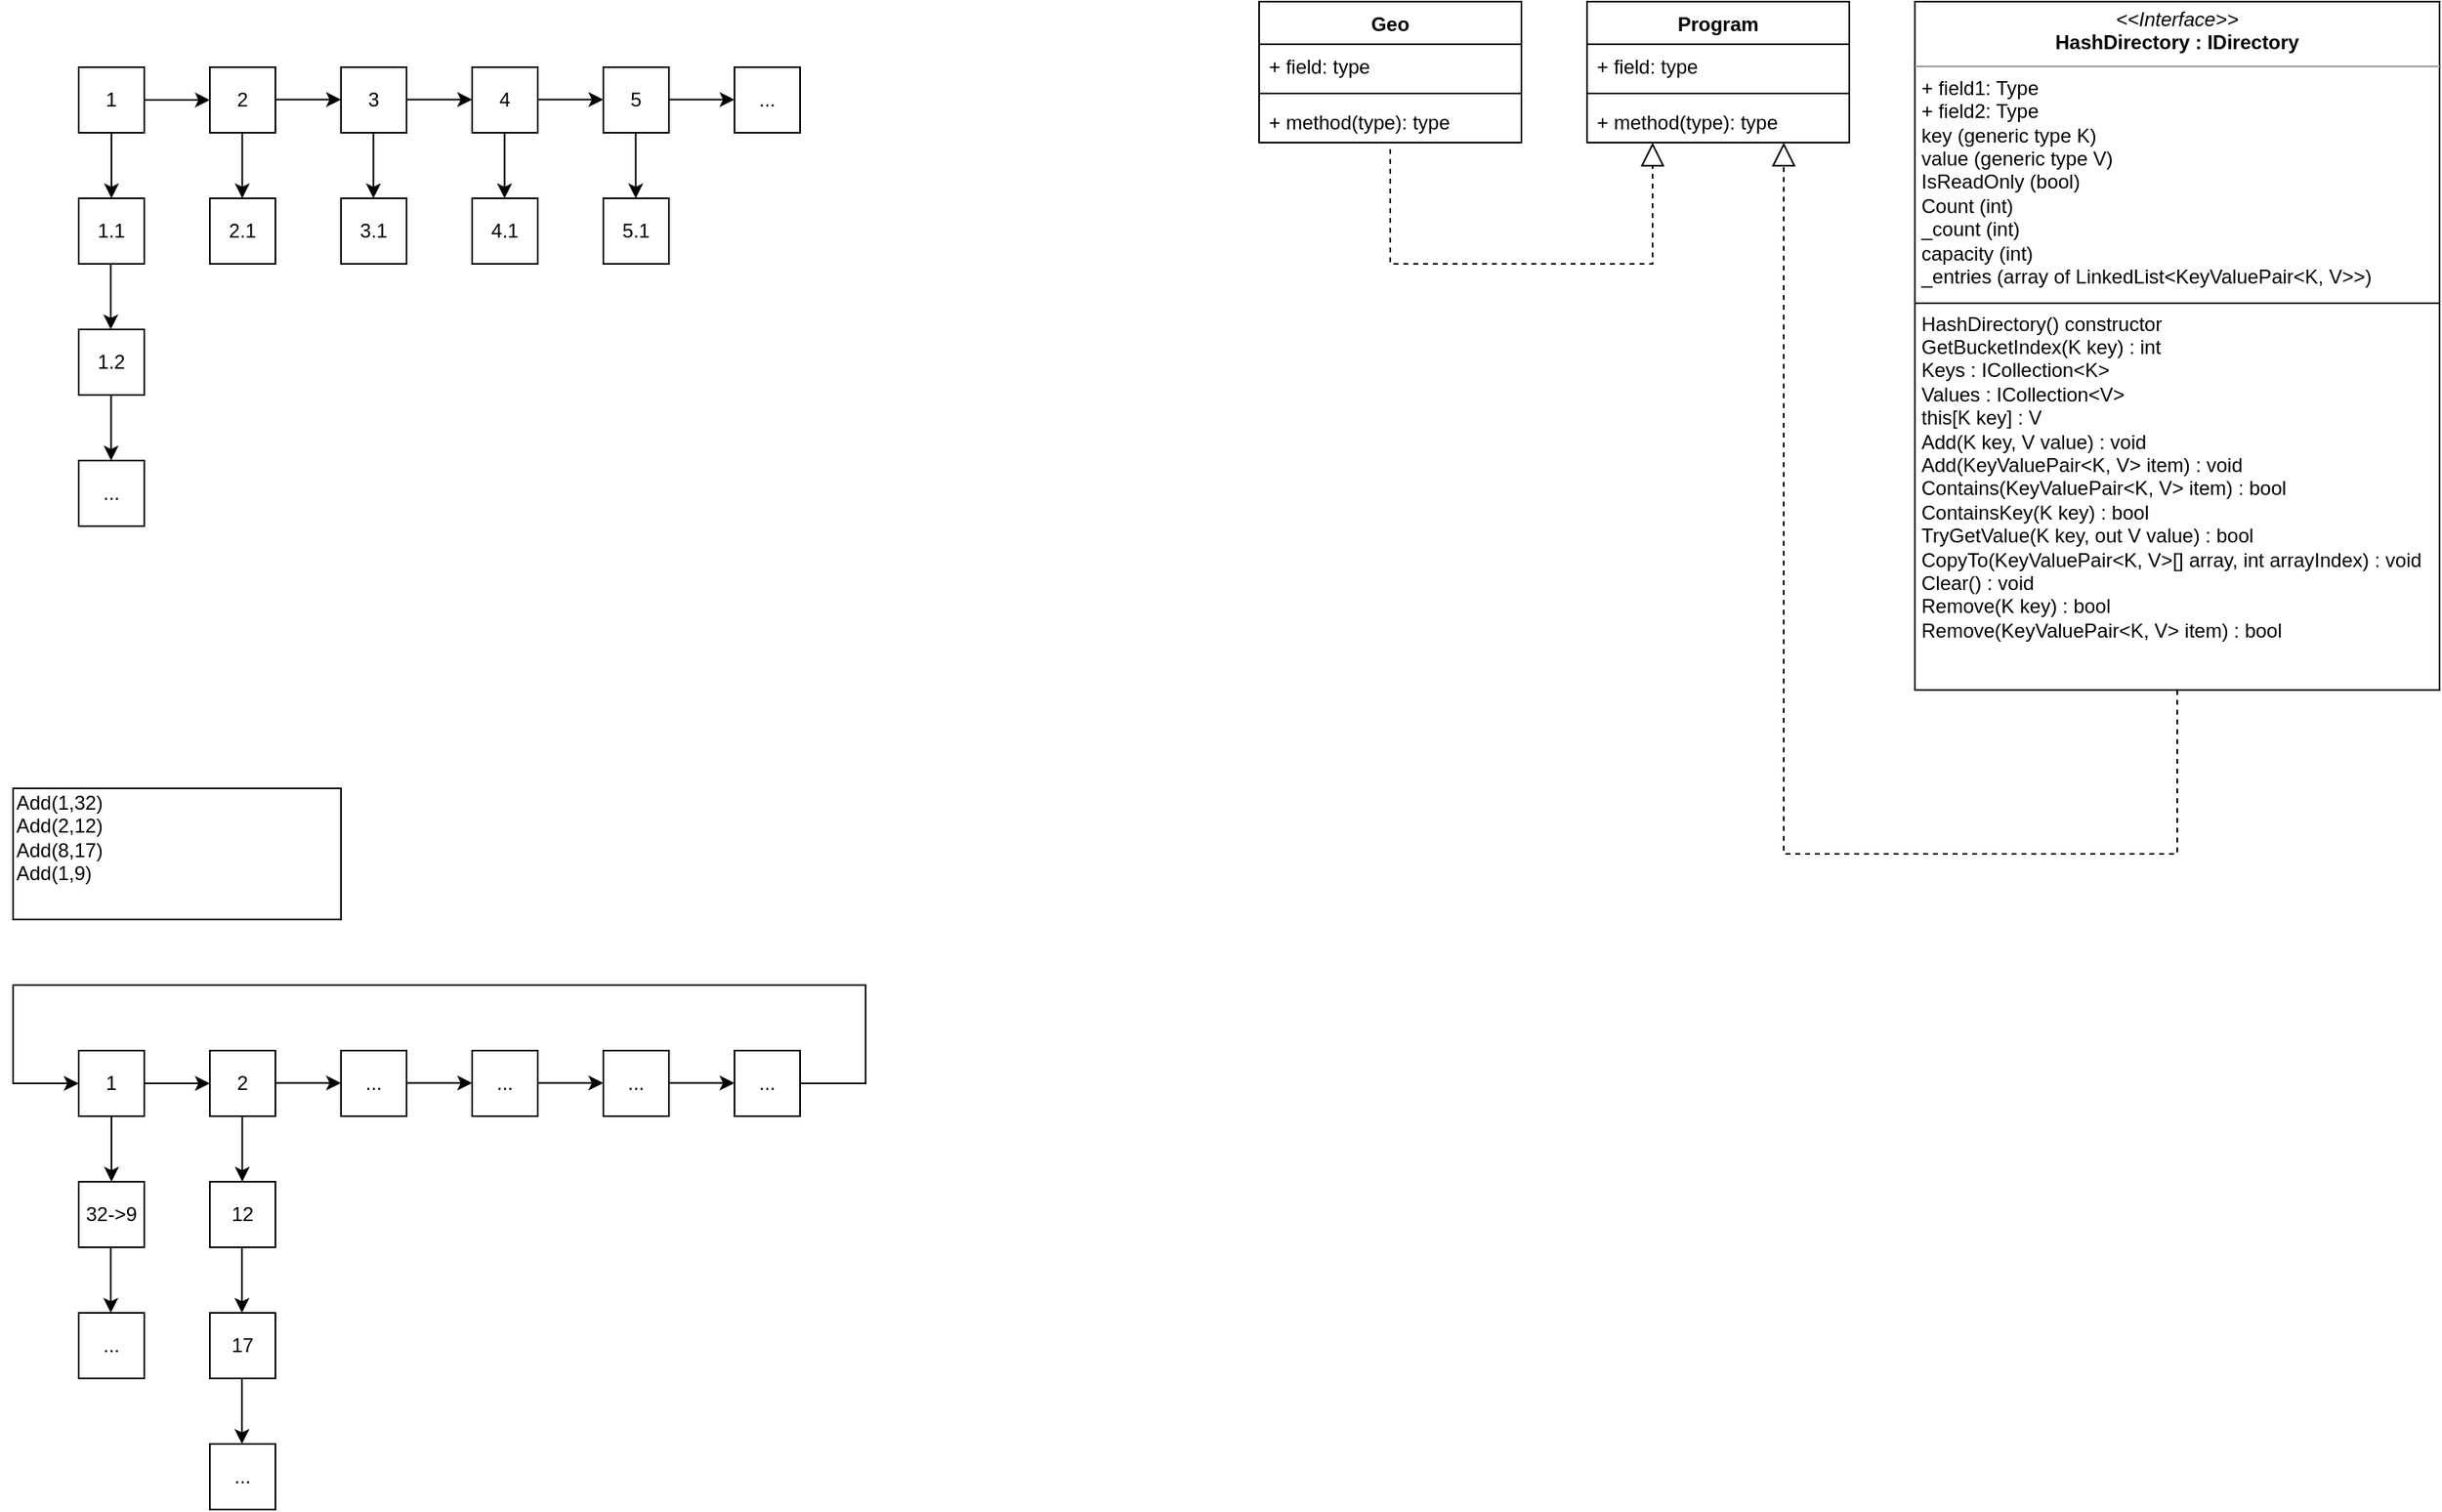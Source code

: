 <mxfile version="20.8.10" type="device"><diagram name="Page-1" id="0Y9Gi78zuXVxa9KQIoYp"><mxGraphModel dx="956" dy="859" grid="1" gridSize="10" guides="1" tooltips="1" connect="1" arrows="1" fold="1" page="1" pageScale="2" pageWidth="827" pageHeight="1169" math="0" shadow="0"><root><mxCell id="0"/><mxCell id="1" parent="0"/><mxCell id="LIYk4P1yhqLaOnHKELfY-3" value="" style="whiteSpace=wrap;html=1;aspect=fixed;" parent="1" vertex="1"><mxGeometry x="360" y="80" width="40" height="40" as="geometry"/></mxCell><mxCell id="LIYk4P1yhqLaOnHKELfY-4" value="" style="whiteSpace=wrap;html=1;aspect=fixed;" parent="1" vertex="1"><mxGeometry x="440" y="80" width="40" height="40" as="geometry"/></mxCell><mxCell id="LIYk4P1yhqLaOnHKELfY-5" value="" style="whiteSpace=wrap;html=1;aspect=fixed;" parent="1" vertex="1"><mxGeometry x="520" y="80" width="40" height="40" as="geometry"/></mxCell><mxCell id="LIYk4P1yhqLaOnHKELfY-6" value="" style="whiteSpace=wrap;html=1;aspect=fixed;" parent="1" vertex="1"><mxGeometry x="280" y="80" width="40" height="40" as="geometry"/></mxCell><mxCell id="LIYk4P1yhqLaOnHKELfY-7" value="" style="whiteSpace=wrap;html=1;aspect=fixed;" parent="1" vertex="1"><mxGeometry x="200" y="80" width="40" height="40" as="geometry"/></mxCell><mxCell id="LIYk4P1yhqLaOnHKELfY-8" value="" style="whiteSpace=wrap;html=1;aspect=fixed;" parent="1" vertex="1"><mxGeometry x="600" y="80" width="40" height="40" as="geometry"/></mxCell><mxCell id="LIYk4P1yhqLaOnHKELfY-9" value="" style="whiteSpace=wrap;html=1;aspect=fixed;" parent="1" vertex="1"><mxGeometry x="200" y="160" width="40" height="40" as="geometry"/></mxCell><mxCell id="LIYk4P1yhqLaOnHKELfY-10" value="" style="whiteSpace=wrap;html=1;aspect=fixed;" parent="1" vertex="1"><mxGeometry x="200" y="240" width="40" height="40" as="geometry"/></mxCell><mxCell id="LIYk4P1yhqLaOnHKELfY-11" value="" style="whiteSpace=wrap;html=1;aspect=fixed;" parent="1" vertex="1"><mxGeometry x="200" y="320" width="40" height="40" as="geometry"/></mxCell><mxCell id="LIYk4P1yhqLaOnHKELfY-12" value="" style="whiteSpace=wrap;html=1;aspect=fixed;" parent="1" vertex="1"><mxGeometry x="280" y="160" width="40" height="40" as="geometry"/></mxCell><mxCell id="LIYk4P1yhqLaOnHKELfY-13" value="" style="whiteSpace=wrap;html=1;aspect=fixed;" parent="1" vertex="1"><mxGeometry x="360" y="160" width="40" height="40" as="geometry"/></mxCell><mxCell id="LIYk4P1yhqLaOnHKELfY-14" value="" style="whiteSpace=wrap;html=1;aspect=fixed;" parent="1" vertex="1"><mxGeometry x="440" y="160" width="40" height="40" as="geometry"/></mxCell><mxCell id="LIYk4P1yhqLaOnHKELfY-15" value="" style="whiteSpace=wrap;html=1;aspect=fixed;" parent="1" vertex="1"><mxGeometry x="520" y="160" width="40" height="40" as="geometry"/></mxCell><mxCell id="LIYk4P1yhqLaOnHKELfY-17" value="" style="endArrow=classic;html=1;rounded=0;exitX=0.5;exitY=1;exitDx=0;exitDy=0;entryX=0.5;entryY=0;entryDx=0;entryDy=0;" parent="1" source="LIYk4P1yhqLaOnHKELfY-7" target="LIYk4P1yhqLaOnHKELfY-9" edge="1"><mxGeometry width="50" height="50" relative="1" as="geometry"><mxPoint x="390" y="150" as="sourcePoint"/><mxPoint x="440" y="100" as="targetPoint"/></mxGeometry></mxCell><mxCell id="LIYk4P1yhqLaOnHKELfY-18" value="" style="endArrow=classic;html=1;rounded=0;exitX=0.5;exitY=1;exitDx=0;exitDy=0;entryX=0.5;entryY=0;entryDx=0;entryDy=0;" parent="1" edge="1"><mxGeometry width="50" height="50" relative="1" as="geometry"><mxPoint x="219.58" y="200" as="sourcePoint"/><mxPoint x="219.58" y="240" as="targetPoint"/></mxGeometry></mxCell><mxCell id="LIYk4P1yhqLaOnHKELfY-19" value="" style="endArrow=classic;html=1;rounded=0;exitX=0.5;exitY=1;exitDx=0;exitDy=0;entryX=0.5;entryY=0;entryDx=0;entryDy=0;" parent="1" edge="1"><mxGeometry width="50" height="50" relative="1" as="geometry"><mxPoint x="219.76" y="280" as="sourcePoint"/><mxPoint x="219.76" y="320" as="targetPoint"/></mxGeometry></mxCell><mxCell id="LIYk4P1yhqLaOnHKELfY-20" value="" style="endArrow=classic;html=1;rounded=0;exitX=0.5;exitY=1;exitDx=0;exitDy=0;entryX=0.5;entryY=0;entryDx=0;entryDy=0;" parent="1" edge="1"><mxGeometry width="50" height="50" relative="1" as="geometry"><mxPoint x="299.76" y="120" as="sourcePoint"/><mxPoint x="299.76" y="160" as="targetPoint"/></mxGeometry></mxCell><mxCell id="LIYk4P1yhqLaOnHKELfY-21" value="" style="endArrow=classic;html=1;rounded=0;exitX=0.5;exitY=1;exitDx=0;exitDy=0;entryX=0.5;entryY=0;entryDx=0;entryDy=0;" parent="1" edge="1"><mxGeometry width="50" height="50" relative="1" as="geometry"><mxPoint x="379.76" y="120" as="sourcePoint"/><mxPoint x="379.76" y="160" as="targetPoint"/></mxGeometry></mxCell><mxCell id="LIYk4P1yhqLaOnHKELfY-22" value="" style="endArrow=classic;html=1;rounded=0;exitX=0.5;exitY=1;exitDx=0;exitDy=0;entryX=0.5;entryY=0;entryDx=0;entryDy=0;" parent="1" edge="1"><mxGeometry width="50" height="50" relative="1" as="geometry"><mxPoint x="459.76" y="120" as="sourcePoint"/><mxPoint x="459.76" y="160" as="targetPoint"/></mxGeometry></mxCell><mxCell id="LIYk4P1yhqLaOnHKELfY-23" value="" style="endArrow=classic;html=1;rounded=0;exitX=0.5;exitY=1;exitDx=0;exitDy=0;entryX=0.5;entryY=0;entryDx=0;entryDy=0;" parent="1" edge="1"><mxGeometry width="50" height="50" relative="1" as="geometry"><mxPoint x="539.76" y="120" as="sourcePoint"/><mxPoint x="539.76" y="160" as="targetPoint"/></mxGeometry></mxCell><mxCell id="LIYk4P1yhqLaOnHKELfY-25" value="" style="endArrow=classic;html=1;rounded=0;exitX=1;exitY=0.5;exitDx=0;exitDy=0;entryX=0;entryY=0.5;entryDx=0;entryDy=0;" parent="1" source="LIYk4P1yhqLaOnHKELfY-7" target="LIYk4P1yhqLaOnHKELfY-6" edge="1"><mxGeometry width="50" height="50" relative="1" as="geometry"><mxPoint x="320" y="220" as="sourcePoint"/><mxPoint x="370" y="170" as="targetPoint"/></mxGeometry></mxCell><mxCell id="LIYk4P1yhqLaOnHKELfY-26" value="" style="endArrow=classic;html=1;rounded=0;exitX=1;exitY=0.5;exitDx=0;exitDy=0;entryX=0;entryY=0.5;entryDx=0;entryDy=0;" parent="1" edge="1"><mxGeometry width="50" height="50" relative="1" as="geometry"><mxPoint x="320" y="99.76" as="sourcePoint"/><mxPoint x="360" y="99.76" as="targetPoint"/></mxGeometry></mxCell><mxCell id="LIYk4P1yhqLaOnHKELfY-27" value="" style="endArrow=classic;html=1;rounded=0;exitX=1;exitY=0.5;exitDx=0;exitDy=0;entryX=0;entryY=0.5;entryDx=0;entryDy=0;" parent="1" edge="1"><mxGeometry width="50" height="50" relative="1" as="geometry"><mxPoint x="400" y="99.76" as="sourcePoint"/><mxPoint x="440" y="99.76" as="targetPoint"/></mxGeometry></mxCell><mxCell id="LIYk4P1yhqLaOnHKELfY-28" value="" style="endArrow=classic;html=1;rounded=0;exitX=1;exitY=0.5;exitDx=0;exitDy=0;entryX=0;entryY=0.5;entryDx=0;entryDy=0;" parent="1" edge="1"><mxGeometry width="50" height="50" relative="1" as="geometry"><mxPoint x="480" y="99.76" as="sourcePoint"/><mxPoint x="520" y="99.76" as="targetPoint"/></mxGeometry></mxCell><mxCell id="LIYk4P1yhqLaOnHKELfY-29" value="" style="endArrow=classic;html=1;rounded=0;exitX=1;exitY=0.5;exitDx=0;exitDy=0;entryX=0;entryY=0.5;entryDx=0;entryDy=0;" parent="1" edge="1"><mxGeometry width="50" height="50" relative="1" as="geometry"><mxPoint x="560" y="99.76" as="sourcePoint"/><mxPoint x="600" y="99.76" as="targetPoint"/></mxGeometry></mxCell><mxCell id="LIYk4P1yhqLaOnHKELfY-31" value="1" style="text;html=1;strokeColor=none;fillColor=none;align=center;verticalAlign=middle;whiteSpace=wrap;rounded=0;" parent="1" vertex="1"><mxGeometry x="200" y="80" width="40" height="40" as="geometry"/></mxCell><mxCell id="LIYk4P1yhqLaOnHKELfY-32" value="2" style="text;html=1;strokeColor=none;fillColor=none;align=center;verticalAlign=middle;whiteSpace=wrap;rounded=0;" parent="1" vertex="1"><mxGeometry x="280" y="80" width="40" height="40" as="geometry"/></mxCell><mxCell id="LIYk4P1yhqLaOnHKELfY-33" value="3" style="text;html=1;strokeColor=none;fillColor=none;align=center;verticalAlign=middle;whiteSpace=wrap;rounded=0;" parent="1" vertex="1"><mxGeometry x="360" y="80" width="40" height="40" as="geometry"/></mxCell><mxCell id="LIYk4P1yhqLaOnHKELfY-34" value="4" style="text;html=1;strokeColor=none;fillColor=none;align=center;verticalAlign=middle;whiteSpace=wrap;rounded=0;" parent="1" vertex="1"><mxGeometry x="440" y="80" width="40" height="40" as="geometry"/></mxCell><mxCell id="LIYk4P1yhqLaOnHKELfY-35" value="5" style="text;html=1;strokeColor=none;fillColor=none;align=center;verticalAlign=middle;whiteSpace=wrap;rounded=0;" parent="1" vertex="1"><mxGeometry x="520" y="80" width="40" height="40" as="geometry"/></mxCell><mxCell id="LIYk4P1yhqLaOnHKELfY-36" value="..." style="text;html=1;strokeColor=none;fillColor=none;align=center;verticalAlign=middle;whiteSpace=wrap;rounded=0;" parent="1" vertex="1"><mxGeometry x="600" y="80" width="40" height="40" as="geometry"/></mxCell><mxCell id="LIYk4P1yhqLaOnHKELfY-38" value="1.1" style="text;html=1;strokeColor=none;fillColor=none;align=center;verticalAlign=middle;whiteSpace=wrap;rounded=0;" parent="1" vertex="1"><mxGeometry x="200" y="160" width="40" height="40" as="geometry"/></mxCell><mxCell id="LIYk4P1yhqLaOnHKELfY-39" value="2.1" style="text;html=1;strokeColor=none;fillColor=none;align=center;verticalAlign=middle;whiteSpace=wrap;rounded=0;" parent="1" vertex="1"><mxGeometry x="280" y="160" width="40" height="40" as="geometry"/></mxCell><mxCell id="LIYk4P1yhqLaOnHKELfY-40" value="3.1" style="text;html=1;strokeColor=none;fillColor=none;align=center;verticalAlign=middle;whiteSpace=wrap;rounded=0;" parent="1" vertex="1"><mxGeometry x="360" y="160" width="40" height="40" as="geometry"/></mxCell><mxCell id="LIYk4P1yhqLaOnHKELfY-41" value="4.1" style="text;html=1;strokeColor=none;fillColor=none;align=center;verticalAlign=middle;whiteSpace=wrap;rounded=0;" parent="1" vertex="1"><mxGeometry x="440" y="160" width="40" height="40" as="geometry"/></mxCell><mxCell id="LIYk4P1yhqLaOnHKELfY-42" value="5.1" style="text;html=1;strokeColor=none;fillColor=none;align=center;verticalAlign=middle;whiteSpace=wrap;rounded=0;" parent="1" vertex="1"><mxGeometry x="520" y="160" width="40" height="40" as="geometry"/></mxCell><mxCell id="LIYk4P1yhqLaOnHKELfY-43" value="1.2" style="text;html=1;strokeColor=none;fillColor=none;align=center;verticalAlign=middle;whiteSpace=wrap;rounded=0;" parent="1" vertex="1"><mxGeometry x="200" y="240" width="40" height="40" as="geometry"/></mxCell><mxCell id="LIYk4P1yhqLaOnHKELfY-44" value="..." style="text;html=1;strokeColor=none;fillColor=none;align=center;verticalAlign=middle;whiteSpace=wrap;rounded=0;" parent="1" vertex="1"><mxGeometry x="200" y="320" width="40" height="40" as="geometry"/></mxCell><mxCell id="LIYk4P1yhqLaOnHKELfY-45" value="" style="whiteSpace=wrap;html=1;aspect=fixed;" parent="1" vertex="1"><mxGeometry x="360" y="680" width="40" height="40" as="geometry"/></mxCell><mxCell id="LIYk4P1yhqLaOnHKELfY-46" value="" style="whiteSpace=wrap;html=1;aspect=fixed;" parent="1" vertex="1"><mxGeometry x="440" y="680" width="40" height="40" as="geometry"/></mxCell><mxCell id="LIYk4P1yhqLaOnHKELfY-47" value="" style="whiteSpace=wrap;html=1;aspect=fixed;" parent="1" vertex="1"><mxGeometry x="520" y="680" width="40" height="40" as="geometry"/></mxCell><mxCell id="LIYk4P1yhqLaOnHKELfY-48" value="" style="whiteSpace=wrap;html=1;aspect=fixed;" parent="1" vertex="1"><mxGeometry x="280" y="680" width="40" height="40" as="geometry"/></mxCell><mxCell id="LIYk4P1yhqLaOnHKELfY-49" value="" style="whiteSpace=wrap;html=1;aspect=fixed;" parent="1" vertex="1"><mxGeometry x="200" y="680" width="40" height="40" as="geometry"/></mxCell><mxCell id="LIYk4P1yhqLaOnHKELfY-50" value="" style="whiteSpace=wrap;html=1;aspect=fixed;" parent="1" vertex="1"><mxGeometry x="600" y="680" width="40" height="40" as="geometry"/></mxCell><mxCell id="LIYk4P1yhqLaOnHKELfY-51" value="" style="whiteSpace=wrap;html=1;aspect=fixed;" parent="1" vertex="1"><mxGeometry x="200" y="760" width="40" height="40" as="geometry"/></mxCell><mxCell id="LIYk4P1yhqLaOnHKELfY-52" value="" style="whiteSpace=wrap;html=1;aspect=fixed;" parent="1" vertex="1"><mxGeometry x="200" y="840" width="40" height="40" as="geometry"/></mxCell><mxCell id="LIYk4P1yhqLaOnHKELfY-54" value="" style="whiteSpace=wrap;html=1;aspect=fixed;" parent="1" vertex="1"><mxGeometry x="280" y="760" width="40" height="40" as="geometry"/></mxCell><mxCell id="LIYk4P1yhqLaOnHKELfY-58" value="" style="endArrow=classic;html=1;rounded=0;exitX=0.5;exitY=1;exitDx=0;exitDy=0;entryX=0.5;entryY=0;entryDx=0;entryDy=0;" parent="1" source="LIYk4P1yhqLaOnHKELfY-49" target="LIYk4P1yhqLaOnHKELfY-51" edge="1"><mxGeometry width="50" height="50" relative="1" as="geometry"><mxPoint x="390" y="750" as="sourcePoint"/><mxPoint x="440" y="700" as="targetPoint"/></mxGeometry></mxCell><mxCell id="LIYk4P1yhqLaOnHKELfY-59" value="" style="endArrow=classic;html=1;rounded=0;exitX=0.5;exitY=1;exitDx=0;exitDy=0;entryX=0.5;entryY=0;entryDx=0;entryDy=0;" parent="1" edge="1"><mxGeometry width="50" height="50" relative="1" as="geometry"><mxPoint x="219.58" y="800" as="sourcePoint"/><mxPoint x="219.58" y="840" as="targetPoint"/></mxGeometry></mxCell><mxCell id="LIYk4P1yhqLaOnHKELfY-61" value="" style="endArrow=classic;html=1;rounded=0;exitX=0.5;exitY=1;exitDx=0;exitDy=0;entryX=0.5;entryY=0;entryDx=0;entryDy=0;" parent="1" edge="1"><mxGeometry width="50" height="50" relative="1" as="geometry"><mxPoint x="299.76" y="720" as="sourcePoint"/><mxPoint x="299.76" y="760" as="targetPoint"/></mxGeometry></mxCell><mxCell id="LIYk4P1yhqLaOnHKELfY-65" value="" style="endArrow=classic;html=1;rounded=0;exitX=1;exitY=0.5;exitDx=0;exitDy=0;entryX=0;entryY=0.5;entryDx=0;entryDy=0;" parent="1" source="LIYk4P1yhqLaOnHKELfY-49" target="LIYk4P1yhqLaOnHKELfY-48" edge="1"><mxGeometry width="50" height="50" relative="1" as="geometry"><mxPoint x="320" y="820" as="sourcePoint"/><mxPoint x="370" y="770" as="targetPoint"/></mxGeometry></mxCell><mxCell id="LIYk4P1yhqLaOnHKELfY-66" value="" style="endArrow=classic;html=1;rounded=0;exitX=1;exitY=0.5;exitDx=0;exitDy=0;entryX=0;entryY=0.5;entryDx=0;entryDy=0;" parent="1" edge="1"><mxGeometry width="50" height="50" relative="1" as="geometry"><mxPoint x="320" y="699.76" as="sourcePoint"/><mxPoint x="360" y="699.76" as="targetPoint"/></mxGeometry></mxCell><mxCell id="LIYk4P1yhqLaOnHKELfY-67" value="" style="endArrow=classic;html=1;rounded=0;exitX=1;exitY=0.5;exitDx=0;exitDy=0;entryX=0;entryY=0.5;entryDx=0;entryDy=0;" parent="1" edge="1"><mxGeometry width="50" height="50" relative="1" as="geometry"><mxPoint x="400" y="699.76" as="sourcePoint"/><mxPoint x="440" y="699.76" as="targetPoint"/></mxGeometry></mxCell><mxCell id="LIYk4P1yhqLaOnHKELfY-68" value="" style="endArrow=classic;html=1;rounded=0;exitX=1;exitY=0.5;exitDx=0;exitDy=0;entryX=0;entryY=0.5;entryDx=0;entryDy=0;" parent="1" edge="1"><mxGeometry width="50" height="50" relative="1" as="geometry"><mxPoint x="480" y="699.76" as="sourcePoint"/><mxPoint x="520" y="699.76" as="targetPoint"/></mxGeometry></mxCell><mxCell id="LIYk4P1yhqLaOnHKELfY-69" value="" style="endArrow=classic;html=1;rounded=0;exitX=1;exitY=0.5;exitDx=0;exitDy=0;entryX=0;entryY=0.5;entryDx=0;entryDy=0;" parent="1" edge="1"><mxGeometry width="50" height="50" relative="1" as="geometry"><mxPoint x="560" y="699.76" as="sourcePoint"/><mxPoint x="600" y="699.76" as="targetPoint"/></mxGeometry></mxCell><mxCell id="LIYk4P1yhqLaOnHKELfY-70" value="1" style="text;html=1;strokeColor=none;fillColor=none;align=center;verticalAlign=middle;whiteSpace=wrap;rounded=0;" parent="1" vertex="1"><mxGeometry x="200" y="680" width="40" height="40" as="geometry"/></mxCell><mxCell id="LIYk4P1yhqLaOnHKELfY-71" value="2" style="text;html=1;strokeColor=none;fillColor=none;align=center;verticalAlign=middle;whiteSpace=wrap;rounded=0;" parent="1" vertex="1"><mxGeometry x="280" y="680" width="40" height="40" as="geometry"/></mxCell><mxCell id="LIYk4P1yhqLaOnHKELfY-72" value="..." style="text;html=1;strokeColor=none;fillColor=none;align=center;verticalAlign=middle;whiteSpace=wrap;rounded=0;" parent="1" vertex="1"><mxGeometry x="360" y="680" width="40" height="40" as="geometry"/></mxCell><mxCell id="LIYk4P1yhqLaOnHKELfY-73" value="..." style="text;html=1;strokeColor=none;fillColor=none;align=center;verticalAlign=middle;whiteSpace=wrap;rounded=0;" parent="1" vertex="1"><mxGeometry x="440" y="680" width="40" height="40" as="geometry"/></mxCell><mxCell id="LIYk4P1yhqLaOnHKELfY-74" value="..." style="text;html=1;strokeColor=none;fillColor=none;align=center;verticalAlign=middle;whiteSpace=wrap;rounded=0;" parent="1" vertex="1"><mxGeometry x="520" y="680" width="40" height="40" as="geometry"/></mxCell><mxCell id="LIYk4P1yhqLaOnHKELfY-75" value="..." style="text;html=1;strokeColor=none;fillColor=none;align=center;verticalAlign=middle;whiteSpace=wrap;rounded=0;" parent="1" vertex="1"><mxGeometry x="600" y="680" width="40" height="40" as="geometry"/></mxCell><mxCell id="LIYk4P1yhqLaOnHKELfY-76" value="32-&amp;gt;9" style="text;html=1;strokeColor=none;fillColor=none;align=center;verticalAlign=middle;whiteSpace=wrap;rounded=0;" parent="1" vertex="1"><mxGeometry x="200" y="760" width="40" height="40" as="geometry"/></mxCell><mxCell id="LIYk4P1yhqLaOnHKELfY-77" value="12" style="text;html=1;strokeColor=none;fillColor=none;align=center;verticalAlign=middle;whiteSpace=wrap;rounded=0;" parent="1" vertex="1"><mxGeometry x="280" y="760" width="40" height="40" as="geometry"/></mxCell><mxCell id="LIYk4P1yhqLaOnHKELfY-81" value="..." style="text;html=1;strokeColor=none;fillColor=none;align=center;verticalAlign=middle;whiteSpace=wrap;rounded=0;" parent="1" vertex="1"><mxGeometry x="200" y="840" width="40" height="40" as="geometry"/></mxCell><mxCell id="LIYk4P1yhqLaOnHKELfY-83" value="" style="rounded=0;whiteSpace=wrap;html=1;" parent="1" vertex="1"><mxGeometry x="160" y="520" width="200" height="80" as="geometry"/></mxCell><mxCell id="LIYk4P1yhqLaOnHKELfY-84" value="&lt;h1&gt;&lt;br&gt;&lt;/h1&gt;" style="text;html=1;strokeColor=none;fillColor=none;spacing=5;spacingTop=-20;whiteSpace=wrap;overflow=hidden;rounded=0;" parent="1" vertex="1"><mxGeometry x="160" y="520" width="200" height="80" as="geometry"/></mxCell><mxCell id="LIYk4P1yhqLaOnHKELfY-85" value="Add(1,32)&lt;br&gt;Add(2,12)&lt;br&gt;Add(8,17)&lt;br&gt;Add(1,9)" style="text;html=1;strokeColor=none;fillColor=none;align=left;verticalAlign=middle;whiteSpace=wrap;rounded=0;" parent="1" vertex="1"><mxGeometry x="160" y="520" width="200" height="60" as="geometry"/></mxCell><mxCell id="LIYk4P1yhqLaOnHKELfY-86" value="" style="endArrow=classic;html=1;rounded=0;exitX=1;exitY=0.5;exitDx=0;exitDy=0;entryX=0;entryY=0.5;entryDx=0;entryDy=0;" parent="1" source="LIYk4P1yhqLaOnHKELfY-75" target="LIYk4P1yhqLaOnHKELfY-70" edge="1"><mxGeometry width="50" height="50" relative="1" as="geometry"><mxPoint x="420" y="650" as="sourcePoint"/><mxPoint x="160" y="700" as="targetPoint"/><Array as="points"><mxPoint x="680" y="700"/><mxPoint x="680" y="640"/><mxPoint x="160" y="640"/><mxPoint x="160" y="700"/></Array></mxGeometry></mxCell><mxCell id="LIYk4P1yhqLaOnHKELfY-87" value="" style="whiteSpace=wrap;html=1;aspect=fixed;" parent="1" vertex="1"><mxGeometry x="280" y="840" width="40" height="40" as="geometry"/></mxCell><mxCell id="LIYk4P1yhqLaOnHKELfY-88" value="" style="endArrow=classic;html=1;rounded=0;exitX=0.5;exitY=1;exitDx=0;exitDy=0;entryX=0.5;entryY=0;entryDx=0;entryDy=0;" parent="1" edge="1"><mxGeometry width="50" height="50" relative="1" as="geometry"><mxPoint x="299.58" y="800" as="sourcePoint"/><mxPoint x="299.58" y="840" as="targetPoint"/></mxGeometry></mxCell><mxCell id="LIYk4P1yhqLaOnHKELfY-89" value="17" style="text;html=1;strokeColor=none;fillColor=none;align=center;verticalAlign=middle;whiteSpace=wrap;rounded=0;" parent="1" vertex="1"><mxGeometry x="280" y="840" width="40" height="40" as="geometry"/></mxCell><mxCell id="LIYk4P1yhqLaOnHKELfY-90" value="" style="whiteSpace=wrap;html=1;aspect=fixed;" parent="1" vertex="1"><mxGeometry x="280" y="920" width="40" height="40" as="geometry"/></mxCell><mxCell id="LIYk4P1yhqLaOnHKELfY-91" value="" style="endArrow=classic;html=1;rounded=0;exitX=0.5;exitY=1;exitDx=0;exitDy=0;entryX=0.5;entryY=0;entryDx=0;entryDy=0;" parent="1" edge="1"><mxGeometry width="50" height="50" relative="1" as="geometry"><mxPoint x="299.58" y="880" as="sourcePoint"/><mxPoint x="299.58" y="920" as="targetPoint"/></mxGeometry></mxCell><mxCell id="LIYk4P1yhqLaOnHKELfY-92" value="..." style="text;html=1;strokeColor=none;fillColor=none;align=center;verticalAlign=middle;whiteSpace=wrap;rounded=0;" parent="1" vertex="1"><mxGeometry x="280" y="920" width="40" height="40" as="geometry"/></mxCell><mxCell id="vpqbOeCNregpA6ByJ-JY-6" value="&lt;p style=&quot;margin:0px;margin-top:4px;text-align:center;&quot;&gt;&lt;i&gt;&amp;lt;&amp;lt;Interface&amp;gt;&amp;gt;&lt;/i&gt;&lt;br&gt;&lt;b&gt;HashDirectory : IDirectory&lt;/b&gt;&lt;/p&gt;&lt;hr size=&quot;1&quot;&gt;&lt;p style=&quot;margin:0px;margin-left:4px;&quot;&gt;+ field1: Type&lt;br&gt;+ field2: Type&lt;/p&gt;&lt;p style=&quot;margin:0px;margin-left:4px;&quot;&gt;&lt;span style=&quot;background-color: initial;&quot;&gt;key (generic type K)&lt;/span&gt;&lt;/p&gt;&lt;p style=&quot;margin:0px;margin-left:4px;&quot;&gt;&lt;span style=&quot;background-color: initial;&quot;&gt;value (generic type V)&lt;/span&gt;&lt;/p&gt;&lt;p style=&quot;margin:0px;margin-left:4px;&quot;&gt;&lt;span style=&quot;background-color: initial;&quot;&gt;IsReadOnly (bool)&lt;/span&gt;&lt;/p&gt;&lt;p style=&quot;margin:0px;margin-left:4px;&quot;&gt;&lt;span style=&quot;background-color: initial;&quot;&gt;Count (int)&lt;/span&gt;&lt;/p&gt;&lt;p style=&quot;margin:0px;margin-left:4px;&quot;&gt;&lt;span style=&quot;background-color: initial;&quot;&gt;_count (int)&lt;/span&gt;&lt;/p&gt;&lt;p style=&quot;margin:0px;margin-left:4px;&quot;&gt;&lt;span style=&quot;background-color: initial;&quot;&gt;capacity (int)&lt;/span&gt;&lt;/p&gt;&lt;p style=&quot;margin:0px;margin-left:4px;&quot;&gt;&lt;span style=&quot;background-color: initial;&quot;&gt;_entries (array of LinkedList&amp;lt;KeyValuePair&amp;lt;K, V&amp;gt;&amp;gt;)&lt;/span&gt;&lt;/p&gt;&lt;p style=&quot;margin:0px;margin-left:4px;&quot;&gt;&lt;br&gt;&lt;/p&gt;&lt;p style=&quot;margin:0px;margin-left:4px;&quot;&gt;&lt;span style=&quot;background-color: initial;&quot;&gt;HashDirectory() constructor&lt;/span&gt;&lt;/p&gt;&lt;p style=&quot;margin:0px;margin-left:4px;&quot;&gt;&lt;span style=&quot;background-color: initial;&quot;&gt;GetBucketIndex(K key) : int&lt;/span&gt;&lt;/p&gt;&lt;p style=&quot;margin:0px;margin-left:4px;&quot;&gt;&lt;span style=&quot;background-color: initial;&quot;&gt;Keys : ICollection&amp;lt;K&amp;gt;&lt;/span&gt;&lt;/p&gt;&lt;p style=&quot;margin:0px;margin-left:4px;&quot;&gt;&lt;span style=&quot;background-color: initial;&quot;&gt;Values : ICollection&amp;lt;V&amp;gt;&lt;/span&gt;&lt;/p&gt;&lt;p style=&quot;margin:0px;margin-left:4px;&quot;&gt;&lt;span style=&quot;background-color: initial;&quot;&gt;this[K key] : V&lt;/span&gt;&lt;/p&gt;&lt;p style=&quot;margin:0px;margin-left:4px;&quot;&gt;&lt;span style=&quot;background-color: initial;&quot;&gt;Add(K key, V value) : void&lt;/span&gt;&lt;/p&gt;&lt;p style=&quot;margin:0px;margin-left:4px;&quot;&gt;&lt;span style=&quot;background-color: initial;&quot;&gt;Add(KeyValuePair&amp;lt;K, V&amp;gt; item) : void&lt;/span&gt;&lt;/p&gt;&lt;p style=&quot;margin:0px;margin-left:4px;&quot;&gt;&lt;span style=&quot;background-color: initial;&quot;&gt;Contains(KeyValuePair&amp;lt;K, V&amp;gt; item) : bool&lt;/span&gt;&lt;/p&gt;&lt;p style=&quot;margin:0px;margin-left:4px;&quot;&gt;&lt;span style=&quot;background-color: initial;&quot;&gt;ContainsKey(K key) : bool&lt;/span&gt;&lt;/p&gt;&lt;p style=&quot;margin:0px;margin-left:4px;&quot;&gt;&lt;span style=&quot;background-color: initial;&quot;&gt;TryGetValue(K key, out V value) : bool&lt;/span&gt;&lt;/p&gt;&lt;p style=&quot;margin:0px;margin-left:4px;&quot;&gt;&lt;span style=&quot;background-color: initial;&quot;&gt;CopyTo(KeyValuePair&amp;lt;K, V&amp;gt;[] array, int arrayIndex) : void&lt;/span&gt;&lt;/p&gt;&lt;p style=&quot;margin:0px;margin-left:4px;&quot;&gt;&lt;span style=&quot;background-color: initial;&quot;&gt;Clear() : void&lt;/span&gt;&lt;/p&gt;&lt;p style=&quot;margin:0px;margin-left:4px;&quot;&gt;&lt;span style=&quot;background-color: initial;&quot;&gt;Remove(K key) : bool&lt;/span&gt;&lt;/p&gt;&lt;p style=&quot;margin:0px;margin-left:4px;&quot;&gt;&lt;span style=&quot;background-color: initial;&quot;&gt;Remove(KeyValuePair&amp;lt;K, V&amp;gt; item) : bool&lt;/span&gt;&lt;/p&gt;" style="verticalAlign=top;align=left;overflow=fill;fontSize=12;fontFamily=Helvetica;html=1;" parent="1" vertex="1"><mxGeometry x="1320" y="40" width="320" height="420" as="geometry"/></mxCell><mxCell id="vpqbOeCNregpA6ByJ-JY-7" value="Program" style="swimlane;fontStyle=1;align=center;verticalAlign=top;childLayout=stackLayout;horizontal=1;startSize=26;horizontalStack=0;resizeParent=1;resizeParentMax=0;resizeLast=0;collapsible=1;marginBottom=0;" parent="1" vertex="1"><mxGeometry x="1120" y="40" width="160" height="86" as="geometry"/></mxCell><mxCell id="vpqbOeCNregpA6ByJ-JY-8" value="+ field: type" style="text;strokeColor=none;fillColor=none;align=left;verticalAlign=top;spacingLeft=4;spacingRight=4;overflow=hidden;rotatable=0;points=[[0,0.5],[1,0.5]];portConstraint=eastwest;" parent="vpqbOeCNregpA6ByJ-JY-7" vertex="1"><mxGeometry y="26" width="160" height="26" as="geometry"/></mxCell><mxCell id="vpqbOeCNregpA6ByJ-JY-9" value="" style="line;strokeWidth=1;fillColor=none;align=left;verticalAlign=middle;spacingTop=-1;spacingLeft=3;spacingRight=3;rotatable=0;labelPosition=right;points=[];portConstraint=eastwest;strokeColor=inherit;" parent="vpqbOeCNregpA6ByJ-JY-7" vertex="1"><mxGeometry y="52" width="160" height="8" as="geometry"/></mxCell><mxCell id="vpqbOeCNregpA6ByJ-JY-10" value="+ method(type): type" style="text;strokeColor=none;fillColor=none;align=left;verticalAlign=top;spacingLeft=4;spacingRight=4;overflow=hidden;rotatable=0;points=[[0,0.5],[1,0.5]];portConstraint=eastwest;" parent="vpqbOeCNregpA6ByJ-JY-7" vertex="1"><mxGeometry y="60" width="160" height="26" as="geometry"/></mxCell><mxCell id="vpqbOeCNregpA6ByJ-JY-11" value="Geo" style="swimlane;fontStyle=1;align=center;verticalAlign=top;childLayout=stackLayout;horizontal=1;startSize=26;horizontalStack=0;resizeParent=1;resizeParentMax=0;resizeLast=0;collapsible=1;marginBottom=0;" parent="1" vertex="1"><mxGeometry x="920" y="40" width="160" height="86" as="geometry"/></mxCell><mxCell id="vpqbOeCNregpA6ByJ-JY-12" value="+ field: type" style="text;strokeColor=none;fillColor=none;align=left;verticalAlign=top;spacingLeft=4;spacingRight=4;overflow=hidden;rotatable=0;points=[[0,0.5],[1,0.5]];portConstraint=eastwest;" parent="vpqbOeCNregpA6ByJ-JY-11" vertex="1"><mxGeometry y="26" width="160" height="26" as="geometry"/></mxCell><mxCell id="vpqbOeCNregpA6ByJ-JY-13" value="" style="line;strokeWidth=1;fillColor=none;align=left;verticalAlign=middle;spacingTop=-1;spacingLeft=3;spacingRight=3;rotatable=0;labelPosition=right;points=[];portConstraint=eastwest;strokeColor=inherit;" parent="vpqbOeCNregpA6ByJ-JY-11" vertex="1"><mxGeometry y="52" width="160" height="8" as="geometry"/></mxCell><mxCell id="vpqbOeCNregpA6ByJ-JY-14" value="+ method(type): type" style="text;strokeColor=none;fillColor=none;align=left;verticalAlign=top;spacingLeft=4;spacingRight=4;overflow=hidden;rotatable=0;points=[[0,0.5],[1,0.5]];portConstraint=eastwest;" parent="vpqbOeCNregpA6ByJ-JY-11" vertex="1"><mxGeometry y="60" width="160" height="26" as="geometry"/></mxCell><mxCell id="vpqbOeCNregpA6ByJ-JY-15" value="" style="endArrow=block;dashed=1;endFill=0;endSize=12;html=1;rounded=0;entryX=0.25;entryY=1;entryDx=0;entryDy=0;" parent="1" target="vpqbOeCNregpA6ByJ-JY-7" edge="1"><mxGeometry width="160" relative="1" as="geometry"><mxPoint x="1000" y="130" as="sourcePoint"/><mxPoint x="1270" y="520" as="targetPoint"/><Array as="points"><mxPoint x="1000" y="200"/><mxPoint x="1160" y="200"/><mxPoint x="1160" y="160"/></Array></mxGeometry></mxCell><mxCell id="vpqbOeCNregpA6ByJ-JY-16" value="" style="endArrow=block;dashed=1;endFill=0;endSize=12;html=1;rounded=0;exitX=0.5;exitY=1;exitDx=0;exitDy=0;entryX=0.75;entryY=1;entryDx=0;entryDy=0;" parent="1" source="vpqbOeCNregpA6ByJ-JY-6" target="vpqbOeCNregpA6ByJ-JY-7" edge="1"><mxGeometry width="160" relative="1" as="geometry"><mxPoint x="1220" y="400" as="sourcePoint"/><mxPoint x="1240" y="130" as="targetPoint"/><Array as="points"><mxPoint x="1480" y="560"/><mxPoint x="1240" y="560"/><mxPoint x="1240" y="240"/></Array></mxGeometry></mxCell><mxCell id="iBSocMQa6JtwTboaI6-4-1" value="" style="line;strokeWidth=1;fillColor=none;align=left;verticalAlign=middle;spacingTop=-1;spacingLeft=3;spacingRight=3;rotatable=0;labelPosition=right;points=[];portConstraint=eastwest;strokeColor=inherit;" vertex="1" parent="1"><mxGeometry x="1320" y="220" width="320" height="8" as="geometry"/></mxCell></root></mxGraphModel></diagram></mxfile>